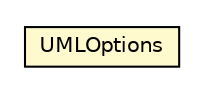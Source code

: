 #!/usr/local/bin/dot
#
# Class diagram 
# Generated by UMLGraph version R5_6-24-gf6e263 (http://www.umlgraph.org/)
#

digraph G {
	edge [fontname="Helvetica",fontsize=10,labelfontname="Helvetica",labelfontsize=10];
	node [fontname="Helvetica",fontsize=10,shape=plaintext];
	nodesep=0.25;
	ranksep=0.5;
	// babble.net.UMLOptions
	c939 [label=<<table title="babble.net.UMLOptions" border="0" cellborder="1" cellspacing="0" cellpadding="2" port="p" bgcolor="lemonChiffon" href="./UMLOptions.html">
		<tr><td><table border="0" cellspacing="0" cellpadding="1">
<tr><td align="center" balign="center"> UMLOptions </td></tr>
		</table></td></tr>
		</table>>, URL="./UMLOptions.html", fontname="Helvetica", fontcolor="black", fontsize=10.0];
}

